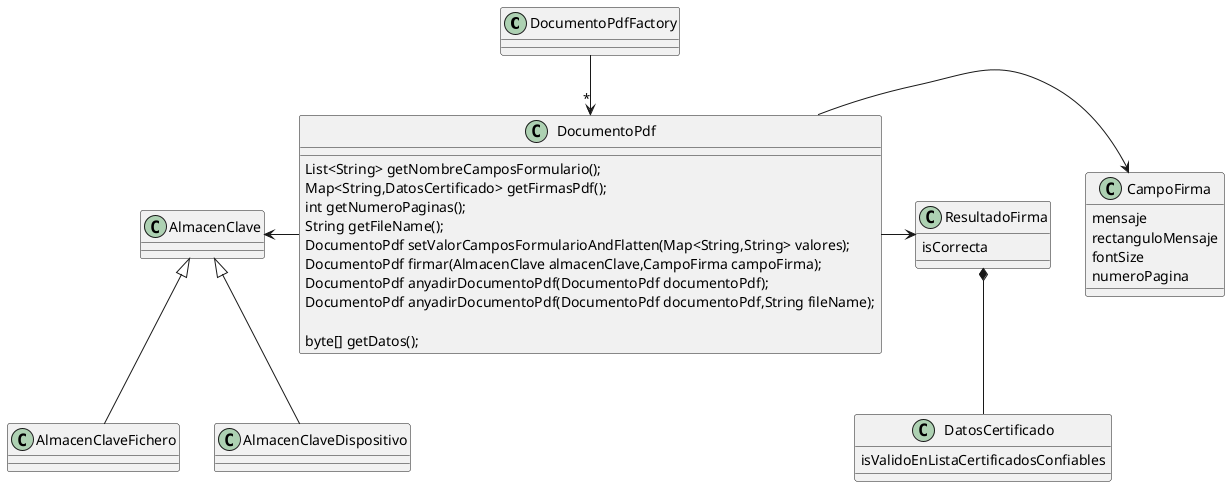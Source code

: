 @startuml

DocumentoPdfFactory --> "*" DocumentoPdf

 AlmacenClave <- DocumentoPdf
DocumentoPdf -> CampoFirma
DocumentoPdf -> ResultadoFirma
AlmacenClave <|-- AlmacenClaveFichero
AlmacenClave <|-- AlmacenClaveDispositivo

ResultadoFirma *-- DatosCertificado

class DocumentoPdf {
    List<String> getNombreCamposFormulario();
    Map<String,DatosCertificado> getFirmasPdf();
    int getNumeroPaginas();
    String getFileName();


    DocumentoPdf setValorCamposFormularioAndFlatten(Map<String,String> valores);
    DocumentoPdf firmar(AlmacenClave almacenClave,CampoFirma campoFirma);
    DocumentoPdf anyadirDocumentoPdf(DocumentoPdf documentoPdf);
    DocumentoPdf anyadirDocumentoPdf(DocumentoPdf documentoPdf,String fileName);

    byte[] getDatos();
}

class ResultadoFirma {
    isCorrecta
}

class DatosCertificado {
    isValidoEnListaCertificadosConfiables
}

class CampoFirma {
mensaje
rectanguloMensaje
fontSize
numeroPagina
}

@enduml